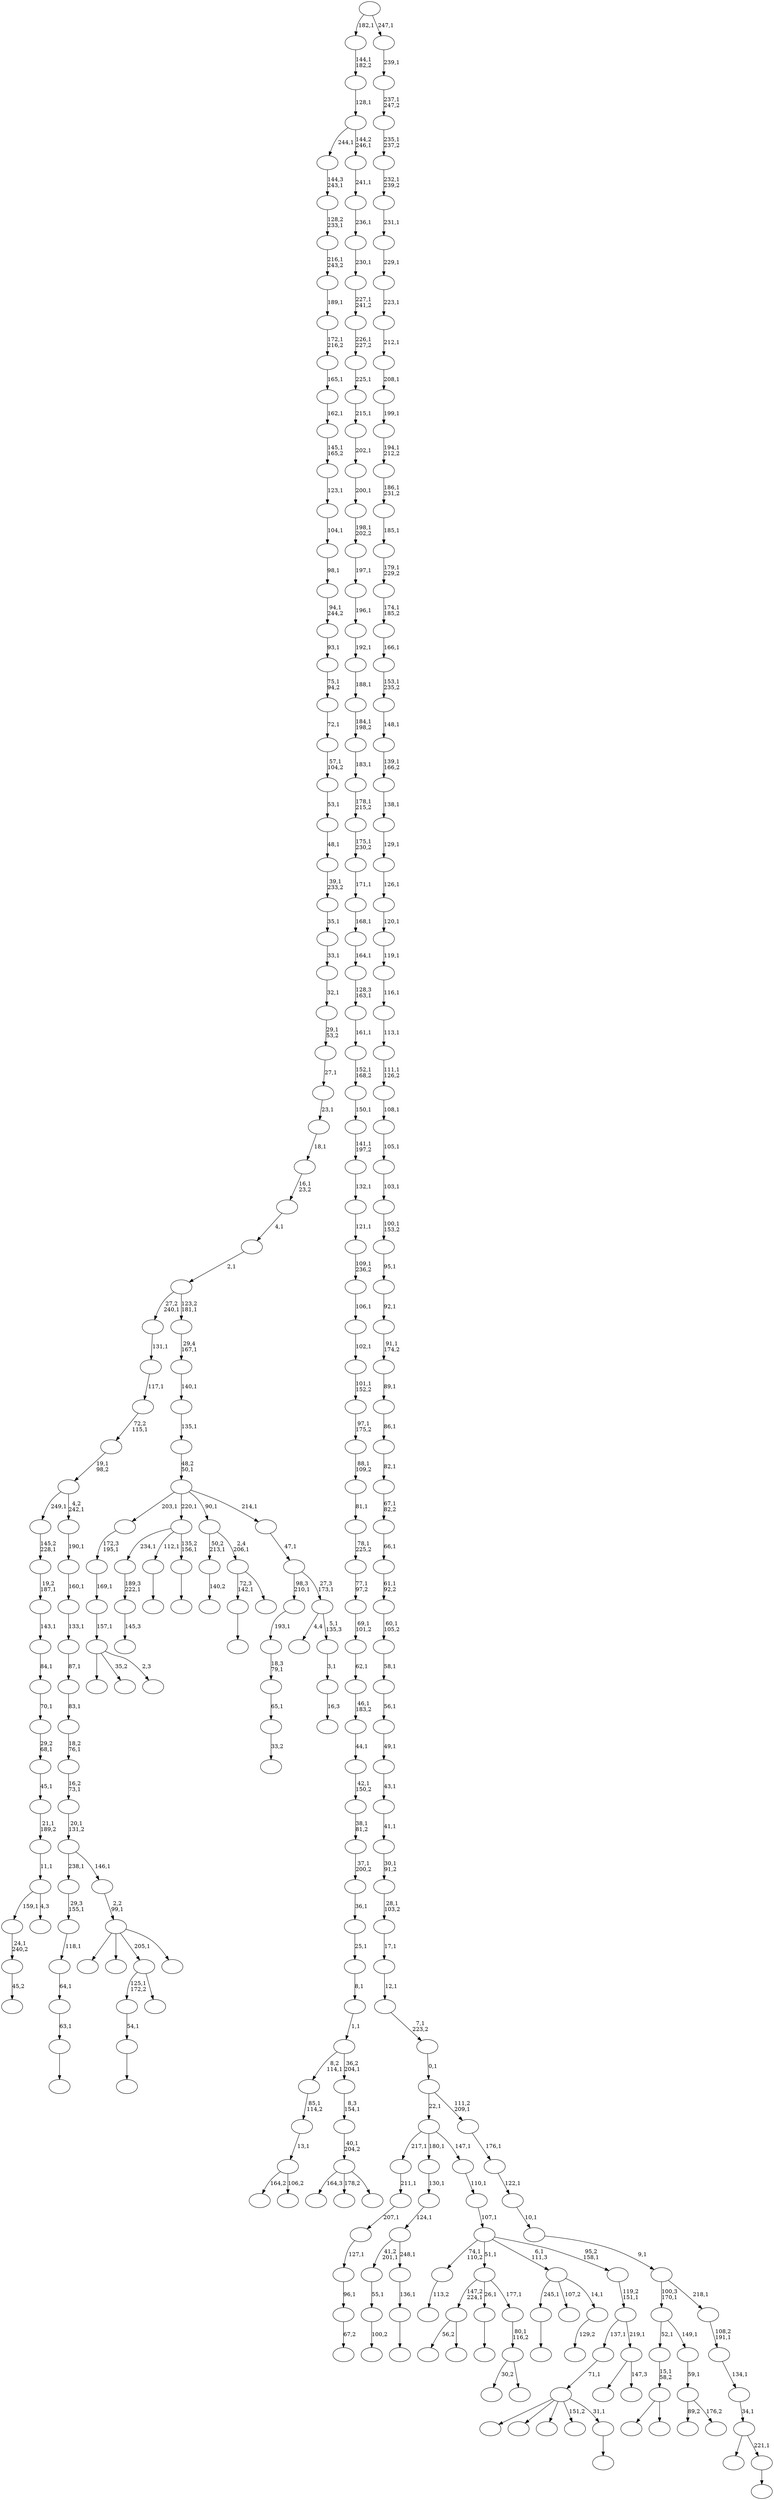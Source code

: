 digraph T {
	300 [label=""]
	299 [label=""]
	298 [label=""]
	297 [label=""]
	296 [label=""]
	295 [label=""]
	294 [label=""]
	293 [label=""]
	292 [label=""]
	291 [label=""]
	290 [label=""]
	289 [label=""]
	288 [label=""]
	287 [label=""]
	286 [label=""]
	285 [label=""]
	284 [label=""]
	283 [label=""]
	282 [label=""]
	281 [label=""]
	280 [label=""]
	279 [label=""]
	278 [label=""]
	277 [label=""]
	276 [label=""]
	275 [label=""]
	274 [label=""]
	273 [label=""]
	272 [label=""]
	271 [label=""]
	270 [label=""]
	269 [label=""]
	268 [label=""]
	267 [label=""]
	266 [label=""]
	265 [label=""]
	264 [label=""]
	263 [label=""]
	262 [label=""]
	261 [label=""]
	260 [label=""]
	259 [label=""]
	258 [label=""]
	257 [label=""]
	256 [label=""]
	255 [label=""]
	254 [label=""]
	253 [label=""]
	252 [label=""]
	251 [label=""]
	250 [label=""]
	249 [label=""]
	248 [label=""]
	247 [label=""]
	246 [label=""]
	245 [label=""]
	244 [label=""]
	243 [label=""]
	242 [label=""]
	241 [label=""]
	240 [label=""]
	239 [label=""]
	238 [label=""]
	237 [label=""]
	236 [label=""]
	235 [label=""]
	234 [label=""]
	233 [label=""]
	232 [label=""]
	231 [label=""]
	230 [label=""]
	229 [label=""]
	228 [label=""]
	227 [label=""]
	226 [label=""]
	225 [label=""]
	224 [label=""]
	223 [label=""]
	222 [label=""]
	221 [label=""]
	220 [label=""]
	219 [label=""]
	218 [label=""]
	217 [label=""]
	216 [label=""]
	215 [label=""]
	214 [label=""]
	213 [label=""]
	212 [label=""]
	211 [label=""]
	210 [label=""]
	209 [label=""]
	208 [label=""]
	207 [label=""]
	206 [label=""]
	205 [label=""]
	204 [label=""]
	203 [label=""]
	202 [label=""]
	201 [label=""]
	200 [label=""]
	199 [label=""]
	198 [label=""]
	197 [label=""]
	196 [label=""]
	195 [label=""]
	194 [label=""]
	193 [label=""]
	192 [label=""]
	191 [label=""]
	190 [label=""]
	189 [label=""]
	188 [label=""]
	187 [label=""]
	186 [label=""]
	185 [label=""]
	184 [label=""]
	183 [label=""]
	182 [label=""]
	181 [label=""]
	180 [label=""]
	179 [label=""]
	178 [label=""]
	177 [label=""]
	176 [label=""]
	175 [label=""]
	174 [label=""]
	173 [label=""]
	172 [label=""]
	171 [label=""]
	170 [label=""]
	169 [label=""]
	168 [label=""]
	167 [label=""]
	166 [label=""]
	165 [label=""]
	164 [label=""]
	163 [label=""]
	162 [label=""]
	161 [label=""]
	160 [label=""]
	159 [label=""]
	158 [label=""]
	157 [label=""]
	156 [label=""]
	155 [label=""]
	154 [label=""]
	153 [label=""]
	152 [label=""]
	151 [label=""]
	150 [label=""]
	149 [label=""]
	148 [label=""]
	147 [label=""]
	146 [label=""]
	145 [label=""]
	144 [label=""]
	143 [label=""]
	142 [label=""]
	141 [label=""]
	140 [label=""]
	139 [label=""]
	138 [label=""]
	137 [label=""]
	136 [label=""]
	135 [label=""]
	134 [label=""]
	133 [label=""]
	132 [label=""]
	131 [label=""]
	130 [label=""]
	129 [label=""]
	128 [label=""]
	127 [label=""]
	126 [label=""]
	125 [label=""]
	124 [label=""]
	123 [label=""]
	122 [label=""]
	121 [label=""]
	120 [label=""]
	119 [label=""]
	118 [label=""]
	117 [label=""]
	116 [label=""]
	115 [label=""]
	114 [label=""]
	113 [label=""]
	112 [label=""]
	111 [label=""]
	110 [label=""]
	109 [label=""]
	108 [label=""]
	107 [label=""]
	106 [label=""]
	105 [label=""]
	104 [label=""]
	103 [label=""]
	102 [label=""]
	101 [label=""]
	100 [label=""]
	99 [label=""]
	98 [label=""]
	97 [label=""]
	96 [label=""]
	95 [label=""]
	94 [label=""]
	93 [label=""]
	92 [label=""]
	91 [label=""]
	90 [label=""]
	89 [label=""]
	88 [label=""]
	87 [label=""]
	86 [label=""]
	85 [label=""]
	84 [label=""]
	83 [label=""]
	82 [label=""]
	81 [label=""]
	80 [label=""]
	79 [label=""]
	78 [label=""]
	77 [label=""]
	76 [label=""]
	75 [label=""]
	74 [label=""]
	73 [label=""]
	72 [label=""]
	71 [label=""]
	70 [label=""]
	69 [label=""]
	68 [label=""]
	67 [label=""]
	66 [label=""]
	65 [label=""]
	64 [label=""]
	63 [label=""]
	62 [label=""]
	61 [label=""]
	60 [label=""]
	59 [label=""]
	58 [label=""]
	57 [label=""]
	56 [label=""]
	55 [label=""]
	54 [label=""]
	53 [label=""]
	52 [label=""]
	51 [label=""]
	50 [label=""]
	49 [label=""]
	48 [label=""]
	47 [label=""]
	46 [label=""]
	45 [label=""]
	44 [label=""]
	43 [label=""]
	42 [label=""]
	41 [label=""]
	40 [label=""]
	39 [label=""]
	38 [label=""]
	37 [label=""]
	36 [label=""]
	35 [label=""]
	34 [label=""]
	33 [label=""]
	32 [label=""]
	31 [label=""]
	30 [label=""]
	29 [label=""]
	28 [label=""]
	27 [label=""]
	26 [label=""]
	25 [label=""]
	24 [label=""]
	23 [label=""]
	22 [label=""]
	21 [label=""]
	20 [label=""]
	19 [label=""]
	18 [label=""]
	17 [label=""]
	16 [label=""]
	15 [label=""]
	14 [label=""]
	13 [label=""]
	12 [label=""]
	11 [label=""]
	10 [label=""]
	9 [label=""]
	8 [label=""]
	7 [label=""]
	6 [label=""]
	5 [label=""]
	4 [label=""]
	3 [label=""]
	2 [label=""]
	1 [label=""]
	0 [label=""]
	299 -> 300 [label="140,2"]
	293 -> 294 [label=""]
	290 -> 291 [label=""]
	289 -> 290 [label="63,1"]
	288 -> 289 [label="64,1"]
	287 -> 288 [label="118,1"]
	286 -> 287 [label="29,3\n155,1"]
	284 -> 285 [label="67,2"]
	283 -> 284 [label="96,1"]
	282 -> 283 [label="127,1"]
	281 -> 282 [label="207,1"]
	280 -> 281 [label="211,1"]
	278 -> 279 [label="145,3"]
	277 -> 278 [label="189,3\n222,1"]
	272 -> 273 [label="100,2"]
	271 -> 272 [label="55,1"]
	269 -> 292 [label=""]
	269 -> 270 [label=""]
	268 -> 269 [label="15,1\n58,2"]
	266 -> 267 [label=""]
	264 -> 265 [label="113,2"]
	260 -> 276 [label=""]
	260 -> 274 [label="35,2"]
	260 -> 261 [label="2,3"]
	259 -> 260 [label="157,1"]
	258 -> 259 [label="169,1"]
	257 -> 258 [label="172,3\n195,1"]
	254 -> 255 [label="33,2"]
	253 -> 254 [label="65,1"]
	252 -> 253 [label="18,3\n79,1"]
	251 -> 252 [label="193,1"]
	248 -> 249 [label="45,2"]
	247 -> 248 [label="24,1\n240,2"]
	245 -> 263 [label="89,2"]
	245 -> 246 [label="176,2"]
	244 -> 245 [label="59,1"]
	243 -> 268 [label="52,1"]
	243 -> 244 [label="149,1"]
	241 -> 297 [label="56,2"]
	241 -> 242 [label=""]
	239 -> 240 [label=""]
	237 -> 238 [label=""]
	236 -> 277 [label="234,1"]
	236 -> 266 [label="112,1"]
	236 -> 237 [label="135,2\n156,1"]
	232 -> 233 [label=""]
	231 -> 232 [label="136,1"]
	230 -> 271 [label="41,2\n201,1"]
	230 -> 231 [label="248,1"]
	229 -> 230 [label="124,1"]
	228 -> 229 [label="130,1"]
	225 -> 239 [label="72,3\n142,1"]
	225 -> 226 [label=""]
	224 -> 299 [label="50,2\n213,1"]
	224 -> 225 [label="2,4\n206,1"]
	219 -> 220 [label=""]
	216 -> 217 [label=""]
	215 -> 216 [label="54,1"]
	213 -> 235 [label="30,2"]
	213 -> 214 [label=""]
	212 -> 213 [label="80,1\n116,2"]
	211 -> 241 [label="147,2\n224,1"]
	211 -> 219 [label="26,1"]
	211 -> 212 [label="177,1"]
	209 -> 247 [label="159,1"]
	209 -> 210 [label="4,3"]
	208 -> 209 [label="11,1"]
	207 -> 208 [label="21,1\n189,2"]
	206 -> 207 [label="45,1"]
	205 -> 206 [label="29,2\n68,1"]
	204 -> 205 [label="70,1"]
	203 -> 204 [label="84,1"]
	202 -> 203 [label="143,1"]
	201 -> 202 [label="19,2\n187,1"]
	200 -> 201 [label="145,2\n228,1"]
	198 -> 199 [label=""]
	197 -> 298 [label=""]
	197 -> 295 [label=""]
	197 -> 262 [label=""]
	197 -> 227 [label="151,2"]
	197 -> 198 [label="31,1"]
	196 -> 197 [label="71,1"]
	194 -> 215 [label="125,1\n172,2"]
	194 -> 195 [label=""]
	192 -> 296 [label="164,2"]
	192 -> 193 [label="106,2"]
	191 -> 192 [label="13,1"]
	190 -> 191 [label="85,1\n114,2"]
	188 -> 275 [label=""]
	188 -> 223 [label=""]
	188 -> 194 [label="205,1"]
	188 -> 189 [label=""]
	187 -> 188 [label="2,2\n99,1"]
	186 -> 286 [label="238,1"]
	186 -> 187 [label="146,1"]
	185 -> 186 [label="20,1\n131,2"]
	184 -> 185 [label="16,2\n73,1"]
	183 -> 184 [label="18,2\n76,1"]
	182 -> 183 [label="83,1"]
	181 -> 182 [label="87,1"]
	180 -> 181 [label="133,1"]
	179 -> 180 [label="160,1"]
	178 -> 179 [label="190,1"]
	177 -> 200 [label="249,1"]
	177 -> 178 [label="4,2\n242,1"]
	176 -> 177 [label="19,1\n98,2"]
	175 -> 176 [label="72,2\n115,1"]
	174 -> 175 [label="117,1"]
	173 -> 174 [label="131,1"]
	171 -> 172 [label="129,2"]
	170 -> 293 [label="245,1"]
	170 -> 218 [label="107,2"]
	170 -> 171 [label="14,1"]
	168 -> 221 [label=""]
	168 -> 169 [label="147,3"]
	167 -> 196 [label="137,1"]
	167 -> 168 [label="219,1"]
	166 -> 167 [label="119,2\n151,1"]
	165 -> 264 [label="74,1\n110,2"]
	165 -> 211 [label="51,1"]
	165 -> 170 [label="6,1\n111,3"]
	165 -> 166 [label="95,2\n158,1"]
	164 -> 165 [label="107,1"]
	163 -> 164 [label="110,1"]
	162 -> 280 [label="217,1"]
	162 -> 228 [label="180,1"]
	162 -> 163 [label="147,1"]
	160 -> 161 [label="16,3"]
	159 -> 160 [label="3,1"]
	158 -> 222 [label="4,4"]
	158 -> 159 [label="5,1\n135,3"]
	157 -> 251 [label="98,3\n210,1"]
	157 -> 158 [label="27,3\n173,1"]
	156 -> 157 [label="47,1"]
	155 -> 257 [label="203,1"]
	155 -> 236 [label="220,1"]
	155 -> 224 [label="90,1"]
	155 -> 156 [label="214,1"]
	154 -> 155 [label="48,2\n50,1"]
	153 -> 154 [label="135,1"]
	152 -> 153 [label="140,1"]
	151 -> 152 [label="29,4\n167,1"]
	150 -> 173 [label="27,2\n240,1"]
	150 -> 151 [label="123,2\n181,1"]
	149 -> 150 [label="2,1"]
	148 -> 149 [label="4,1"]
	147 -> 148 [label="16,1\n23,2"]
	146 -> 147 [label="18,1"]
	145 -> 146 [label="23,1"]
	144 -> 145 [label="27,1"]
	143 -> 144 [label="29,1\n53,2"]
	142 -> 143 [label="32,1"]
	141 -> 142 [label="33,1"]
	140 -> 141 [label="35,1"]
	139 -> 140 [label="39,1\n233,2"]
	138 -> 139 [label="48,1"]
	137 -> 138 [label="53,1"]
	136 -> 137 [label="57,1\n104,2"]
	135 -> 136 [label="72,1"]
	134 -> 135 [label="75,1\n94,2"]
	133 -> 134 [label="93,1"]
	132 -> 133 [label="94,1\n244,2"]
	131 -> 132 [label="98,1"]
	130 -> 131 [label="104,1"]
	129 -> 130 [label="123,1"]
	128 -> 129 [label="145,1\n165,2"]
	127 -> 128 [label="162,1"]
	126 -> 127 [label="165,1"]
	125 -> 126 [label="172,1\n216,2"]
	124 -> 125 [label="189,1"]
	123 -> 124 [label="216,1\n243,2"]
	122 -> 123 [label="128,2\n233,1"]
	121 -> 122 [label="144,3\n243,1"]
	119 -> 256 [label="164,3"]
	119 -> 234 [label="178,2"]
	119 -> 120 [label=""]
	118 -> 119 [label="40,1\n204,2"]
	117 -> 118 [label="8,3\n154,1"]
	116 -> 190 [label="8,2\n114,1"]
	116 -> 117 [label="36,2\n204,1"]
	115 -> 116 [label="1,1"]
	114 -> 115 [label="8,1"]
	113 -> 114 [label="25,1"]
	112 -> 113 [label="36,1"]
	111 -> 112 [label="37,1\n200,2"]
	110 -> 111 [label="38,1\n81,2"]
	109 -> 110 [label="42,1\n150,2"]
	108 -> 109 [label="44,1"]
	107 -> 108 [label="46,1\n183,2"]
	106 -> 107 [label="62,1"]
	105 -> 106 [label="69,1\n101,2"]
	104 -> 105 [label="77,1\n97,2"]
	103 -> 104 [label="78,1\n225,2"]
	102 -> 103 [label="81,1"]
	101 -> 102 [label="88,1\n109,2"]
	100 -> 101 [label="97,1\n175,2"]
	99 -> 100 [label="101,1\n152,2"]
	98 -> 99 [label="102,1"]
	97 -> 98 [label="106,1"]
	96 -> 97 [label="109,1\n236,2"]
	95 -> 96 [label="121,1"]
	94 -> 95 [label="132,1"]
	93 -> 94 [label="141,1\n197,2"]
	92 -> 93 [label="150,1"]
	91 -> 92 [label="152,1\n168,2"]
	90 -> 91 [label="161,1"]
	89 -> 90 [label="128,3\n163,1"]
	88 -> 89 [label="164,1"]
	87 -> 88 [label="168,1"]
	86 -> 87 [label="171,1"]
	85 -> 86 [label="175,1\n230,2"]
	84 -> 85 [label="178,1\n215,2"]
	83 -> 84 [label="183,1"]
	82 -> 83 [label="184,1\n198,2"]
	81 -> 82 [label="188,1"]
	80 -> 81 [label="192,1"]
	79 -> 80 [label="196,1"]
	78 -> 79 [label="197,1"]
	77 -> 78 [label="198,1\n202,2"]
	76 -> 77 [label="200,1"]
	75 -> 76 [label="202,1"]
	74 -> 75 [label="215,1"]
	73 -> 74 [label="225,1"]
	72 -> 73 [label="226,1\n227,2"]
	71 -> 72 [label="227,1\n241,2"]
	70 -> 71 [label="230,1"]
	69 -> 70 [label="236,1"]
	68 -> 69 [label="241,1"]
	67 -> 121 [label="244,1"]
	67 -> 68 [label="144,2\n246,1"]
	66 -> 67 [label="128,1"]
	65 -> 66 [label="144,1\n182,2"]
	63 -> 64 [label=""]
	62 -> 250 [label=""]
	62 -> 63 [label="221,1"]
	61 -> 62 [label="34,1"]
	60 -> 61 [label="134,1"]
	59 -> 60 [label="108,2\n191,1"]
	58 -> 243 [label="100,3\n170,1"]
	58 -> 59 [label="218,1"]
	57 -> 58 [label="9,1"]
	56 -> 57 [label="10,1"]
	55 -> 56 [label="122,1"]
	54 -> 55 [label="176,1"]
	53 -> 162 [label="22,1"]
	53 -> 54 [label="111,2\n209,1"]
	52 -> 53 [label="0,1"]
	51 -> 52 [label="7,1\n223,2"]
	50 -> 51 [label="12,1"]
	49 -> 50 [label="17,1"]
	48 -> 49 [label="28,1\n103,2"]
	47 -> 48 [label="30,1\n91,2"]
	46 -> 47 [label="41,1"]
	45 -> 46 [label="43,1"]
	44 -> 45 [label="49,1"]
	43 -> 44 [label="56,1"]
	42 -> 43 [label="58,1"]
	41 -> 42 [label="60,1\n105,2"]
	40 -> 41 [label="61,1\n92,2"]
	39 -> 40 [label="66,1"]
	38 -> 39 [label="67,1\n82,2"]
	37 -> 38 [label="82,1"]
	36 -> 37 [label="86,1"]
	35 -> 36 [label="89,1"]
	34 -> 35 [label="91,1\n174,2"]
	33 -> 34 [label="92,1"]
	32 -> 33 [label="95,1"]
	31 -> 32 [label="100,1\n153,2"]
	30 -> 31 [label="103,1"]
	29 -> 30 [label="105,1"]
	28 -> 29 [label="108,1"]
	27 -> 28 [label="111,1\n126,2"]
	26 -> 27 [label="113,1"]
	25 -> 26 [label="116,1"]
	24 -> 25 [label="119,1"]
	23 -> 24 [label="120,1"]
	22 -> 23 [label="126,1"]
	21 -> 22 [label="129,1"]
	20 -> 21 [label="138,1"]
	19 -> 20 [label="139,1\n166,2"]
	18 -> 19 [label="148,1"]
	17 -> 18 [label="153,1\n235,2"]
	16 -> 17 [label="166,1"]
	15 -> 16 [label="174,1\n185,2"]
	14 -> 15 [label="179,1\n229,2"]
	13 -> 14 [label="185,1"]
	12 -> 13 [label="186,1\n231,2"]
	11 -> 12 [label="194,1\n212,2"]
	10 -> 11 [label="199,1"]
	9 -> 10 [label="208,1"]
	8 -> 9 [label="212,1"]
	7 -> 8 [label="223,1"]
	6 -> 7 [label="229,1"]
	5 -> 6 [label="231,1"]
	4 -> 5 [label="232,1\n239,2"]
	3 -> 4 [label="235,1\n237,2"]
	2 -> 3 [label="237,1\n247,2"]
	1 -> 2 [label="239,1"]
	0 -> 65 [label="182,1"]
	0 -> 1 [label="247,1"]
}
